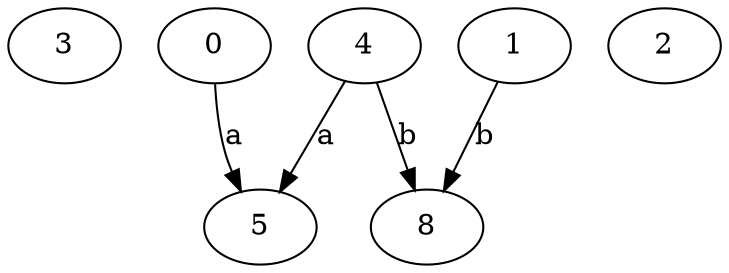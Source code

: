 strict digraph  {
3;
4;
0;
1;
2;
5;
8;
4 -> 5  [label=a];
4 -> 8  [label=b];
0 -> 5  [label=a];
1 -> 8  [label=b];
}
